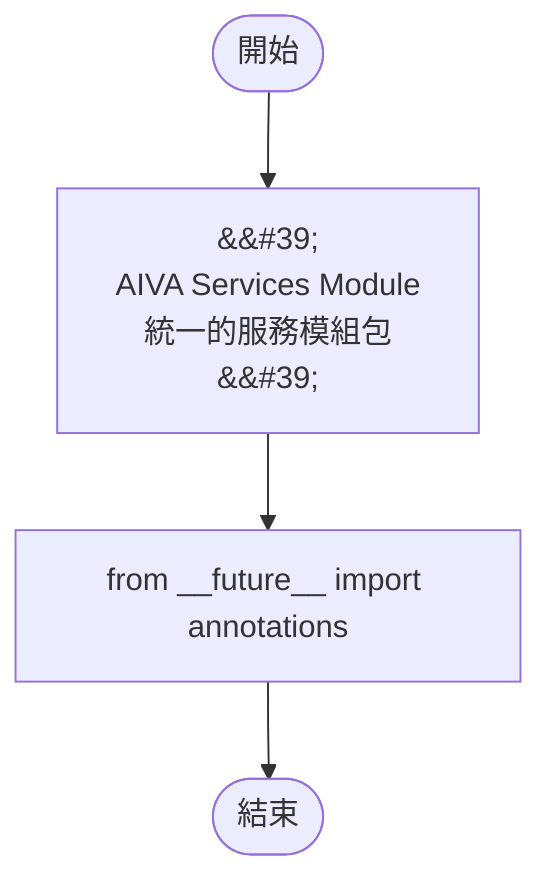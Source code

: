 flowchart TB
    n1([開始])
    n2([結束])
    n3[&amp;&#35;39;\nAIVA Services Module\n統一的服務模組包\n&amp;&#35;39;]
    n4[from __future__ import annotations]
    n1 --> n3
    n3 --> n4
    n4 --> n2